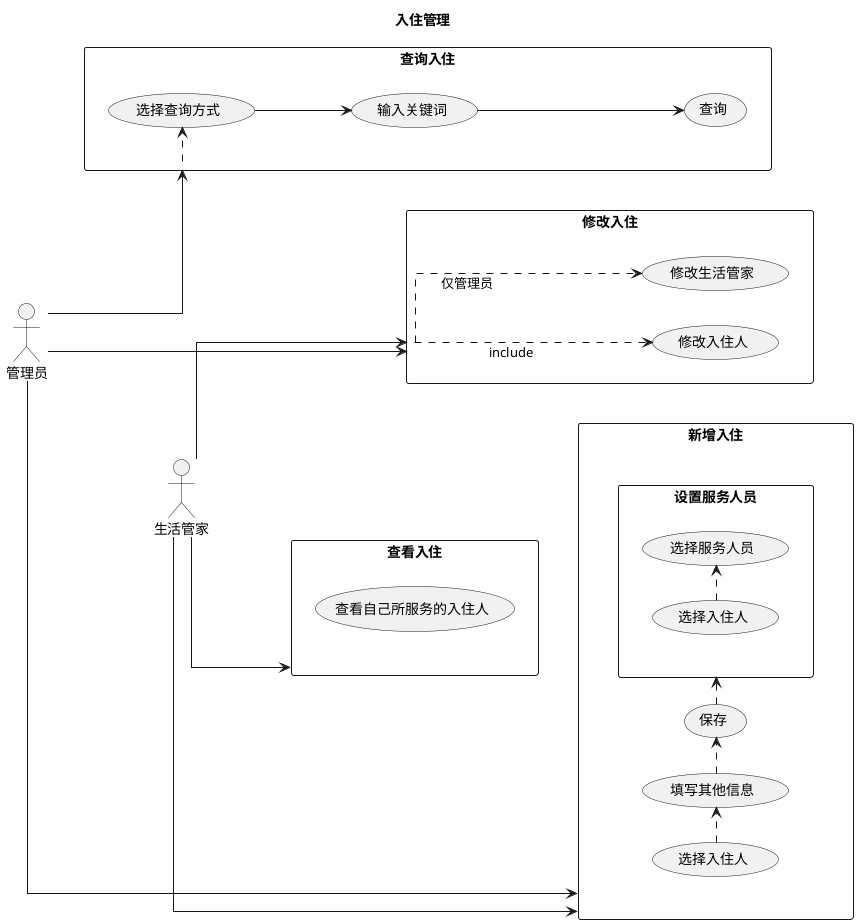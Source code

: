 @startuml 入住管理
skinparam DefaultFontName OppoSans M
skinparam linetype polyline
skinparam linetype ortho
left to right direction
title 入住管理

actor 管理员
actor 生活管家

usecase 新增入住
usecase 修改入住
usecase 查询入住

管理员---->新增入住
管理员--->修改入住
管理员-->查询入住
生活管家-->新增入住
生活管家-->修改入住
生活管家-->查看入住

rectangle 新增入住{
   usecase 选择入住人 as new1
   usecase 填写其他信息 as new2
   usecase 保存 as new3
   new1 .>new2
   new2 .> new3
   new3 .>设置服务人员
}

rectangle 修改入住{
   usecase 修改入住人 as mod1
   修改入住 ..> mod1 : include
   usecase 修改生活管家 as mod2
   修改入住 .> mod2 : 仅管理员
 }

 rectangle 查询入住{
   usecase 选择查询方式
   usecase 输入关键词
   usecase 查询
   查询入住 .> 选择查询方式
   选择查询方式 --> 输入关键词
   输入关键词 -->查询
 }

 rectangle 设置服务人员{
    usecase 选择服务人员 as set2
    usecase 选择入住人 as set1
    set1 .> set2

 }
 rectangle 查看入住{
    usecase 查看自己所服务的入住人
 }
@enduml